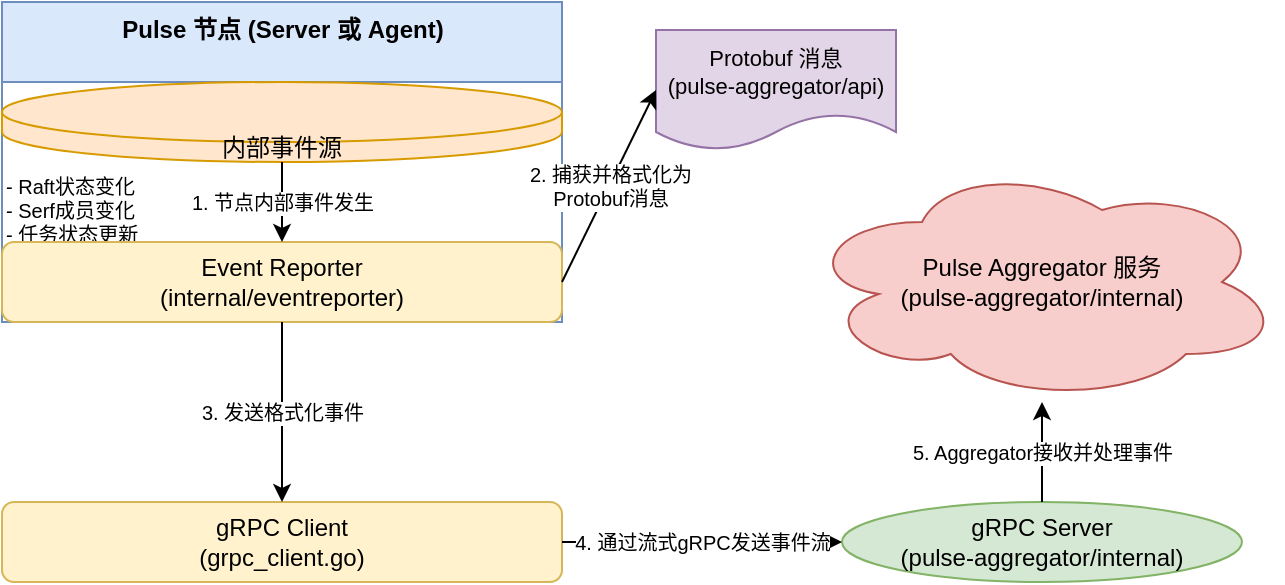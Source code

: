 <mxfile version="27.0.3">
  <diagram name="Event Reporting Flow" id="kXkpbgbRy_-RQq-wQJEX">
    <mxGraphModel dx="677" dy="29" grid="0" gridSize="10" guides="1" tooltips="1" connect="1" arrows="1" fold="1" page="0" pageScale="1" pageWidth="850" pageHeight="1100" math="0" shadow="0">
      <root>
        <mxCell id="0" />
        <mxCell id="1" parent="0" />
        <mxCell id="Jd2bwjEsFiMkGlKH9jGw-29" value="Pulse 节点 (Server 或 Agent)" style="swimlane;fontStyle=1;align=center;verticalAlign=top;childLayout=stackLayout;horizontal=1;startSize=40;horizontalStack=0;resizeParent=1;resizeParentMax=0;resizeLast=0;collapsible=0;marginBottom=0;html=1;fillColor=#dae8fc;strokeColor=#6c8ebf;" parent="1" vertex="1">
          <mxGeometry x="71" y="785" width="280" height="160" as="geometry" />
        </mxCell>
        <mxCell id="Jd2bwjEsFiMkGlKH9jGw-30" value="内部事件源" style="shape=cylinder3;whiteSpace=wrap;html=1;boundedLbl=1;backgroundOutline=1;size=15;fontSize=12;fillColor=#ffe6cc;strokeColor=#d79b00;" parent="Jd2bwjEsFiMkGlKH9jGw-29" vertex="1">
          <mxGeometry y="40" width="280" height="40" as="geometry" />
        </mxCell>
        <mxCell id="Jd2bwjEsFiMkGlKH9jGw-31" value="- Raft状态变化&#xa;- Serf成员变化&#xa;- 任务状态更新" style="text;html=1;strokeColor=none;fillColor=none;align=left;verticalAlign=top;whiteSpace=wrap;rounded=0;fontSize=10;" parent="Jd2bwjEsFiMkGlKH9jGw-29" vertex="1">
          <mxGeometry y="80" width="280" height="40" as="geometry" />
        </mxCell>
        <mxCell id="Jd2bwjEsFiMkGlKH9jGw-32" value="Event Reporter&#xa;(internal/eventreporter)" style="rounded=1;whiteSpace=wrap;html=1;fontSize=12;glass=0;strokeWidth=1;shadow=0;fillColor=#fff2cc;strokeColor=#d6b656;" parent="Jd2bwjEsFiMkGlKH9jGw-29" vertex="1">
          <mxGeometry y="120" width="280" height="40" as="geometry" />
        </mxCell>
        <mxCell id="Jd2bwjEsFiMkGlKH9jGw-33" value="gRPC Client&#xa;(grpc_client.go)" style="rounded=1;whiteSpace=wrap;html=1;fontSize=12;glass=0;strokeWidth=1;shadow=0;fillColor=#fff2cc;strokeColor=#d6b656;" parent="1" vertex="1">
          <mxGeometry x="71" y="1035" width="280" height="40" as="geometry" />
        </mxCell>
        <mxCell id="Jd2bwjEsFiMkGlKH9jGw-34" value="Pulse Aggregator 服务&#xa;(pulse-aggregator/internal)" style="shape=cloud;whiteSpace=wrap;html=1;fontSize=12;fillColor=#f8cecc;strokeColor=#b85450;" parent="1" vertex="1">
          <mxGeometry x="471" y="865" width="240" height="120" as="geometry" />
        </mxCell>
        <mxCell id="Jd2bwjEsFiMkGlKH9jGw-35" value="gRPC Server&#xa;(pulse-aggregator/internal)" style="ellipse;whiteSpace=wrap;html=1;fontSize=12;aspect=fixed;fillColor=#d5e8d4;strokeColor=#82b366;" parent="1" vertex="1">
          <mxGeometry x="491" y="1035" width="200" height="40" as="geometry" />
        </mxCell>
        <mxCell id="Jd2bwjEsFiMkGlKH9jGw-36" value="Protobuf 消息&#xa;(pulse-aggregator/api)" style="shape=document;whiteSpace=wrap;html=1;boundedLbl=1;fontSize=11;fillColor=#e1d5e7;strokeColor=#9673a6;" parent="1" vertex="1">
          <mxGeometry x="398" y="799" width="120" height="60" as="geometry" />
        </mxCell>
        <mxCell id="Jd2bwjEsFiMkGlKH9jGw-37" value="1. 节点内部事件发生" style="endArrow=classic;html=1;rounded=0;exitX=0.5;exitY=1;exitDx=0;exitDy=0;entryX=0.5;entryY=0;entryDx=0;entryDy=0;fontSize=10;" parent="1" source="Jd2bwjEsFiMkGlKH9jGw-30" target="Jd2bwjEsFiMkGlKH9jGw-32" edge="1">
          <mxGeometry width="50" height="50" relative="1" as="geometry">
            <mxPoint x="171" y="875" as="sourcePoint" />
            <mxPoint x="171" y="925" as="targetPoint" />
          </mxGeometry>
        </mxCell>
        <mxCell id="Jd2bwjEsFiMkGlKH9jGw-38" value="2. 捕获并格式化为&#xa;Protobuf消息" style="endArrow=classic;html=1;rounded=0;exitX=1;exitY=0.5;exitDx=0;exitDy=0;entryX=0;entryY=0.5;entryDx=0;entryDy=0;fontSize=10;" parent="1" source="Jd2bwjEsFiMkGlKH9jGw-32" target="Jd2bwjEsFiMkGlKH9jGw-36" edge="1">
          <mxGeometry width="50" height="50" relative="1" as="geometry">
            <mxPoint x="211" y="965" as="sourcePoint" />
            <mxPoint x="261" y="965" as="targetPoint" />
          </mxGeometry>
        </mxCell>
        <mxCell id="Jd2bwjEsFiMkGlKH9jGw-39" value="3. 发送格式化事件" style="endArrow=classic;html=1;rounded=0;exitX=0.5;exitY=1;exitDx=0;exitDy=0;entryX=0.5;entryY=0;entryDx=0;entryDy=0;fontSize=10;" parent="1" source="Jd2bwjEsFiMkGlKH9jGw-32" target="Jd2bwjEsFiMkGlKH9jGw-33" edge="1">
          <mxGeometry width="50" height="50" relative="1" as="geometry">
            <mxPoint x="171" y="995" as="sourcePoint" />
            <mxPoint x="171" y="1045" as="targetPoint" />
          </mxGeometry>
        </mxCell>
        <mxCell id="Jd2bwjEsFiMkGlKH9jGw-40" value="4. 通过流式gRPC发送事件流" style="endArrow=classic;html=1;rounded=0;exitX=1;exitY=0.5;exitDx=0;exitDy=0;entryX=0;entryY=0.5;entryDx=0;entryDy=0;fontSize=10;" parent="1" source="Jd2bwjEsFiMkGlKH9jGw-33" target="Jd2bwjEsFiMkGlKH9jGw-35" edge="1">
          <mxGeometry width="50" height="50" relative="1" as="geometry">
            <mxPoint x="371" y="1055" as="sourcePoint" />
            <mxPoint x="481" y="1055" as="targetPoint" />
            <Array as="points">
              <mxPoint x="411" y="1055" />
            </Array>
          </mxGeometry>
        </mxCell>
        <mxCell id="Jd2bwjEsFiMkGlKH9jGw-41" value="5. Aggregator接收并处理事件" style="endArrow=classic;html=1;rounded=0;exitX=0.5;exitY=0;exitDx=0;exitDy=0;entryX=0.5;entryY=1;entryDx=0;entryDy=0;fontSize=10;" parent="1" source="Jd2bwjEsFiMkGlKH9jGw-35" target="Jd2bwjEsFiMkGlKH9jGw-34" edge="1">
          <mxGeometry width="50" height="50" relative="1" as="geometry">
            <mxPoint x="591" y="1025" as="sourcePoint" />
            <mxPoint x="591" y="985" as="targetPoint" />
          </mxGeometry>
        </mxCell>
      </root>
    </mxGraphModel>
  </diagram>
</mxfile>
